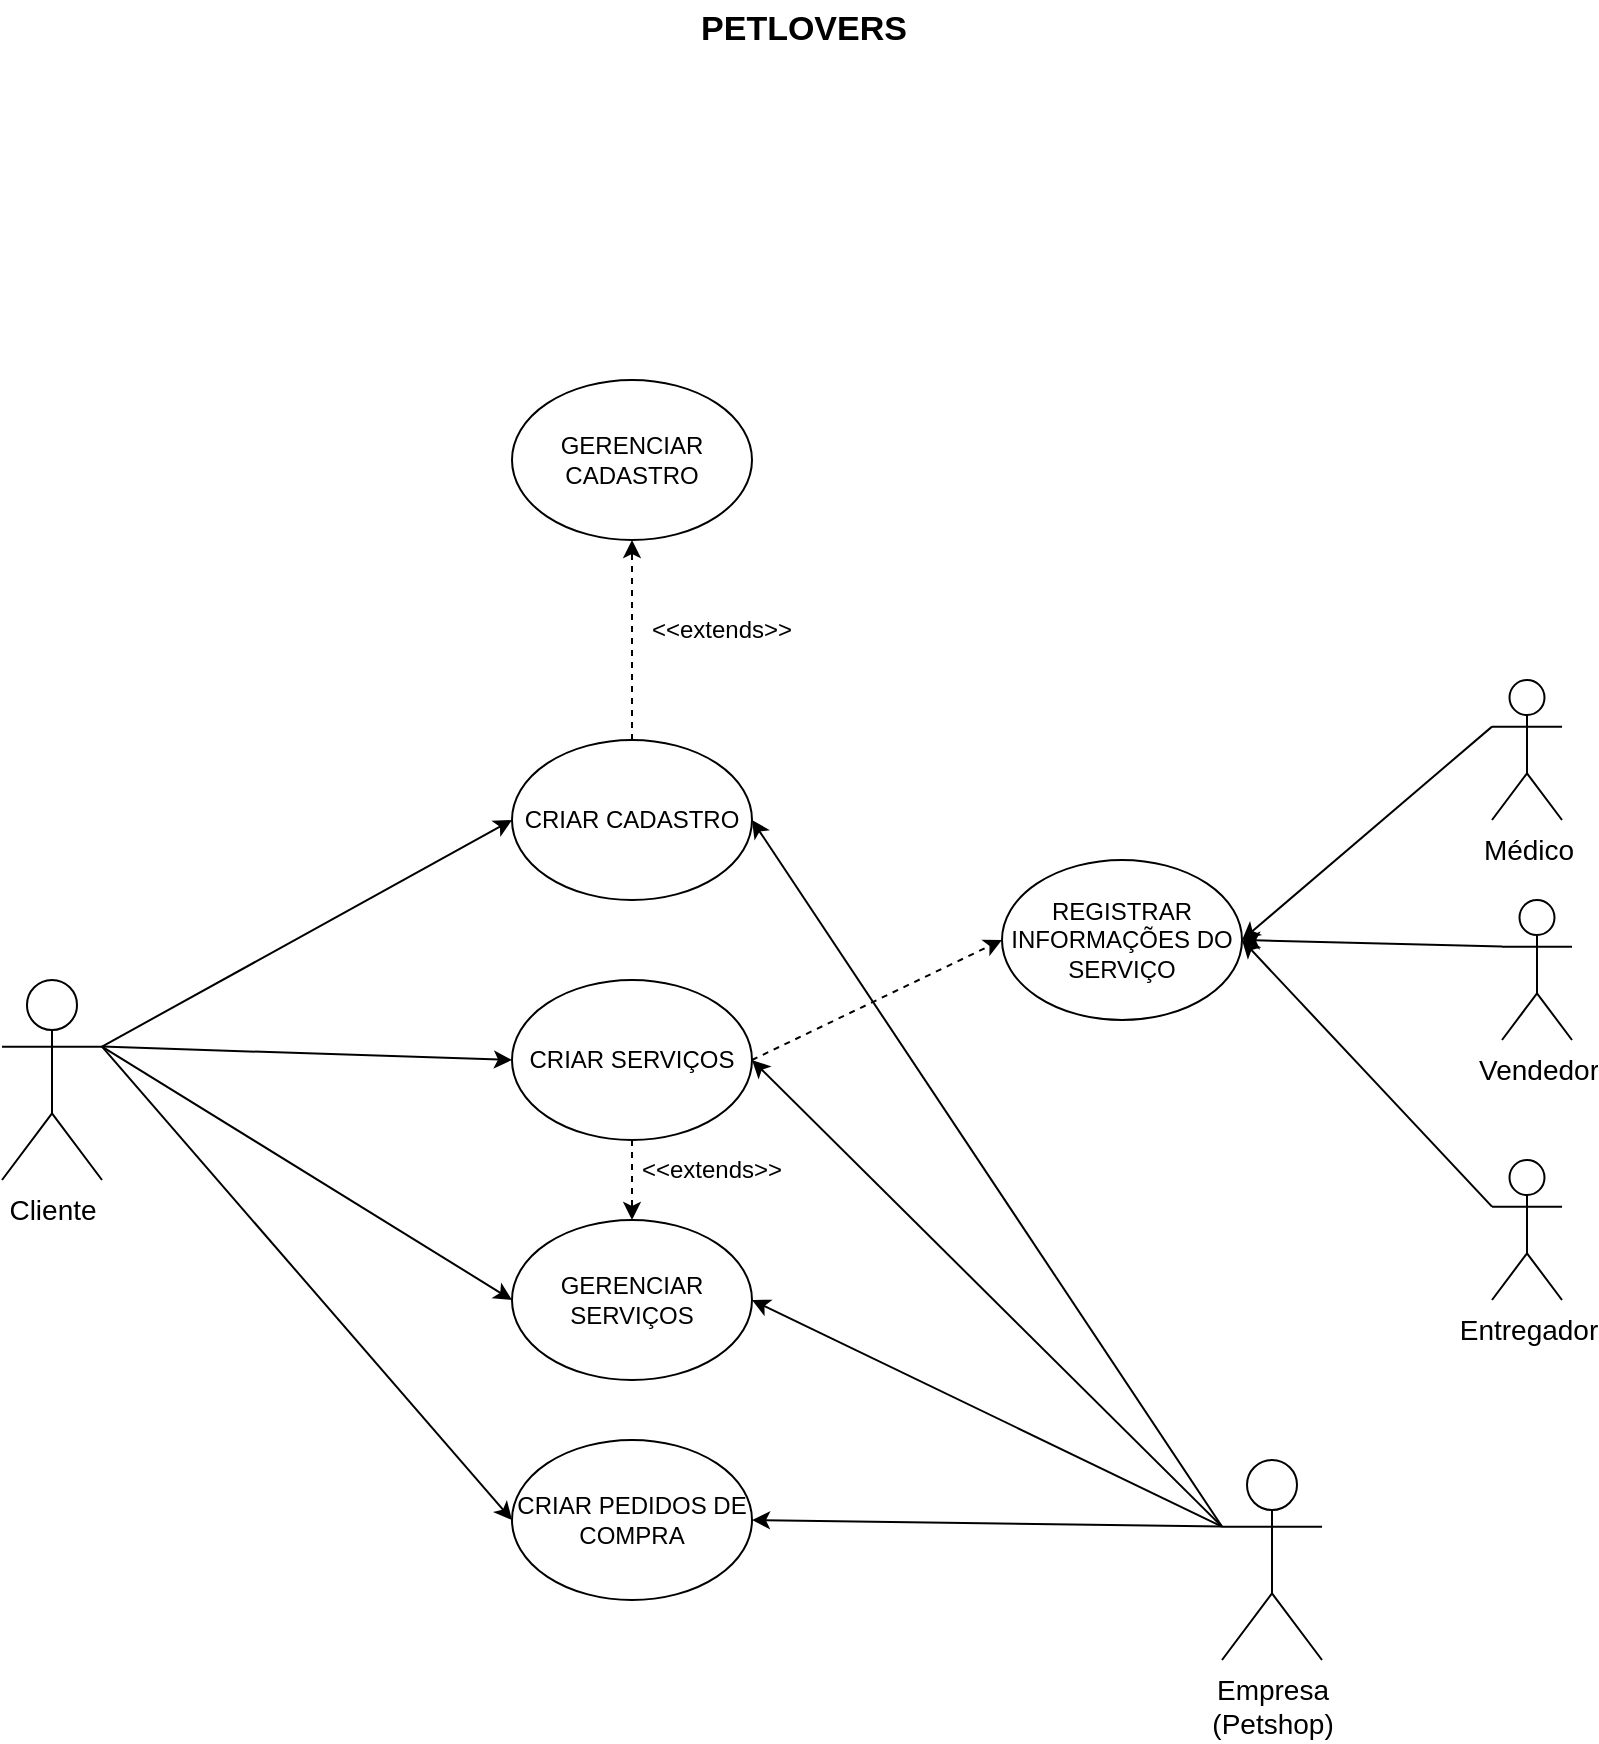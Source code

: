 <mxfile version="22.0.8" type="github">
  <diagram name="Page-1" id="cmvLj-Jmu_eHXBWfitiG">
    <mxGraphModel dx="1793" dy="988" grid="1" gridSize="10" guides="1" tooltips="1" connect="1" arrows="1" fold="1" page="1" pageScale="1" pageWidth="850" pageHeight="1100" math="0" shadow="0">
      <root>
        <mxCell id="0" />
        <mxCell id="1" parent="0" />
        <mxCell id="b02hixyi1CkfagJmaC7L-21" style="rounded=0;orthogonalLoop=1;jettySize=auto;html=1;exitX=1;exitY=0.333;exitDx=0;exitDy=0;exitPerimeter=0;entryX=0;entryY=0.5;entryDx=0;entryDy=0;" parent="1" source="b02hixyi1CkfagJmaC7L-1" target="b02hixyi1CkfagJmaC7L-7" edge="1">
          <mxGeometry relative="1" as="geometry" />
        </mxCell>
        <mxCell id="b02hixyi1CkfagJmaC7L-23" style="rounded=0;orthogonalLoop=1;jettySize=auto;html=1;exitX=1;exitY=0.333;exitDx=0;exitDy=0;exitPerimeter=0;entryX=0;entryY=0.5;entryDx=0;entryDy=0;" parent="1" source="b02hixyi1CkfagJmaC7L-1" target="b02hixyi1CkfagJmaC7L-29" edge="1">
          <mxGeometry relative="1" as="geometry">
            <mxPoint x="70" y="680.0" as="targetPoint" />
          </mxGeometry>
        </mxCell>
        <mxCell id="b02hixyi1CkfagJmaC7L-24" style="rounded=0;orthogonalLoop=1;jettySize=auto;html=1;exitX=1;exitY=0.333;exitDx=0;exitDy=0;exitPerimeter=0;entryX=0;entryY=0.5;entryDx=0;entryDy=0;" parent="1" source="b02hixyi1CkfagJmaC7L-1" target="b02hixyi1CkfagJmaC7L-9" edge="1">
          <mxGeometry relative="1" as="geometry" />
        </mxCell>
        <mxCell id="U1v-bgIuct0nGOqT3Gpx-36" style="rounded=0;orthogonalLoop=1;jettySize=auto;html=1;exitX=1;exitY=0.333;exitDx=0;exitDy=0;exitPerimeter=0;entryX=0;entryY=0.5;entryDx=0;entryDy=0;" edge="1" parent="1" source="b02hixyi1CkfagJmaC7L-1" target="U1v-bgIuct0nGOqT3Gpx-35">
          <mxGeometry relative="1" as="geometry" />
        </mxCell>
        <mxCell id="b02hixyi1CkfagJmaC7L-1" value="&lt;font style=&quot;font-size: 14px;&quot;&gt;Cliente&lt;/font&gt;" style="shape=umlActor;verticalLabelPosition=bottom;verticalAlign=top;html=1;outlineConnect=0;" parent="1" vertex="1">
          <mxGeometry x="50" y="510" width="50" height="100" as="geometry" />
        </mxCell>
        <mxCell id="U1v-bgIuct0nGOqT3Gpx-28" style="rounded=0;orthogonalLoop=1;jettySize=auto;html=1;exitX=0.5;exitY=0;exitDx=0;exitDy=0;entryX=0.5;entryY=1;entryDx=0;entryDy=0;dashed=1;" edge="1" parent="1" source="b02hixyi1CkfagJmaC7L-7" target="U1v-bgIuct0nGOqT3Gpx-11">
          <mxGeometry relative="1" as="geometry" />
        </mxCell>
        <mxCell id="b02hixyi1CkfagJmaC7L-7" value="CRIAR CADASTRO" style="ellipse;whiteSpace=wrap;html=1;" parent="1" vertex="1">
          <mxGeometry x="305" y="390" width="120" height="80" as="geometry" />
        </mxCell>
        <mxCell id="b02hixyi1CkfagJmaC7L-9" value="CRIAR PEDIDOS DE COMPRA" style="ellipse;whiteSpace=wrap;html=1;" parent="1" vertex="1">
          <mxGeometry x="305" y="740" width="120" height="80" as="geometry" />
        </mxCell>
        <mxCell id="b02hixyi1CkfagJmaC7L-35" style="rounded=0;orthogonalLoop=1;jettySize=auto;html=1;exitX=0;exitY=0.333;exitDx=0;exitDy=0;exitPerimeter=0;entryX=1;entryY=0.5;entryDx=0;entryDy=0;" parent="1" source="b02hixyi1CkfagJmaC7L-12" target="b02hixyi1CkfagJmaC7L-7" edge="1">
          <mxGeometry relative="1" as="geometry">
            <mxPoint x="540.0" y="570.0" as="targetPoint" />
          </mxGeometry>
        </mxCell>
        <mxCell id="b02hixyi1CkfagJmaC7L-39" style="rounded=0;orthogonalLoop=1;jettySize=auto;html=1;exitX=0;exitY=0.333;exitDx=0;exitDy=0;exitPerimeter=0;entryX=1;entryY=0.5;entryDx=0;entryDy=0;" parent="1" source="b02hixyi1CkfagJmaC7L-12" target="b02hixyi1CkfagJmaC7L-29" edge="1">
          <mxGeometry relative="1" as="geometry">
            <mxPoint x="580.0" y="680.0" as="targetPoint" />
          </mxGeometry>
        </mxCell>
        <mxCell id="U1v-bgIuct0nGOqT3Gpx-41" style="rounded=0;orthogonalLoop=1;jettySize=auto;html=1;exitX=0;exitY=0.333;exitDx=0;exitDy=0;exitPerimeter=0;entryX=1;entryY=0.5;entryDx=0;entryDy=0;" edge="1" parent="1" source="b02hixyi1CkfagJmaC7L-12" target="U1v-bgIuct0nGOqT3Gpx-35">
          <mxGeometry relative="1" as="geometry" />
        </mxCell>
        <mxCell id="U1v-bgIuct0nGOqT3Gpx-42" style="rounded=0;orthogonalLoop=1;jettySize=auto;html=1;exitX=0;exitY=0.333;exitDx=0;exitDy=0;exitPerimeter=0;entryX=1;entryY=0.5;entryDx=0;entryDy=0;" edge="1" parent="1" source="b02hixyi1CkfagJmaC7L-12" target="b02hixyi1CkfagJmaC7L-9">
          <mxGeometry relative="1" as="geometry" />
        </mxCell>
        <mxCell id="b02hixyi1CkfagJmaC7L-12" value="&lt;span style=&quot;font-size: 14px;&quot;&gt;Empresa&lt;br&gt;(Petshop)&lt;br&gt;&lt;/span&gt;" style="shape=umlActor;verticalLabelPosition=bottom;verticalAlign=top;html=1;outlineConnect=0;" parent="1" vertex="1">
          <mxGeometry x="660" y="750" width="50" height="100" as="geometry" />
        </mxCell>
        <mxCell id="U1v-bgIuct0nGOqT3Gpx-22" style="rounded=0;orthogonalLoop=1;jettySize=auto;html=1;exitX=1;exitY=0.5;exitDx=0;exitDy=0;entryX=0;entryY=0.5;entryDx=0;entryDy=0;dashed=1;" edge="1" parent="1" source="b02hixyi1CkfagJmaC7L-29" target="U1v-bgIuct0nGOqT3Gpx-13">
          <mxGeometry relative="1" as="geometry" />
        </mxCell>
        <mxCell id="U1v-bgIuct0nGOqT3Gpx-37" style="edgeStyle=orthogonalEdgeStyle;rounded=0;orthogonalLoop=1;jettySize=auto;html=1;exitX=0.5;exitY=1;exitDx=0;exitDy=0;entryX=0.5;entryY=0;entryDx=0;entryDy=0;dashed=1;" edge="1" parent="1" source="b02hixyi1CkfagJmaC7L-29" target="U1v-bgIuct0nGOqT3Gpx-35">
          <mxGeometry relative="1" as="geometry" />
        </mxCell>
        <mxCell id="b02hixyi1CkfagJmaC7L-29" value="CRIAR SERVIÇOS" style="ellipse;whiteSpace=wrap;html=1;" parent="1" vertex="1">
          <mxGeometry x="305" y="510" width="120" height="80" as="geometry" />
        </mxCell>
        <mxCell id="b02hixyi1CkfagJmaC7L-31" value="&lt;font style=&quot;font-size: 12px;&quot;&gt;&amp;lt;&amp;lt;extends&amp;gt;&amp;gt;&lt;/font&gt;" style="text;html=1;strokeColor=none;fillColor=none;align=center;verticalAlign=middle;whiteSpace=wrap;rounded=0;" parent="1" vertex="1">
          <mxGeometry x="375" y="320" width="70" height="30" as="geometry" />
        </mxCell>
        <mxCell id="b02hixyi1CkfagJmaC7L-57" value="&lt;font style=&quot;font-size: 17px;&quot;&gt;&lt;b&gt;PETLOVERS&lt;/b&gt;&lt;/font&gt;" style="text;html=1;strokeColor=none;fillColor=none;align=center;verticalAlign=middle;whiteSpace=wrap;rounded=0;" parent="1" vertex="1">
          <mxGeometry x="390" y="20" width="122" height="30" as="geometry" />
        </mxCell>
        <mxCell id="U1v-bgIuct0nGOqT3Gpx-11" value="GERENCIAR CADASTRO" style="ellipse;whiteSpace=wrap;html=1;" vertex="1" parent="1">
          <mxGeometry x="305" y="210" width="120" height="80" as="geometry" />
        </mxCell>
        <mxCell id="U1v-bgIuct0nGOqT3Gpx-13" value="REGISTRAR INFORMAÇÕES DO SERVIÇO" style="ellipse;whiteSpace=wrap;html=1;" vertex="1" parent="1">
          <mxGeometry x="550" y="450" width="120" height="80" as="geometry" />
        </mxCell>
        <mxCell id="U1v-bgIuct0nGOqT3Gpx-27" style="rounded=0;orthogonalLoop=1;jettySize=auto;html=1;exitX=0;exitY=0.333;exitDx=0;exitDy=0;exitPerimeter=0;entryX=1;entryY=0.5;entryDx=0;entryDy=0;" edge="1" parent="1" source="U1v-bgIuct0nGOqT3Gpx-15" target="U1v-bgIuct0nGOqT3Gpx-13">
          <mxGeometry relative="1" as="geometry" />
        </mxCell>
        <mxCell id="U1v-bgIuct0nGOqT3Gpx-15" value="&lt;font style=&quot;font-size: 14px;&quot;&gt;Médico&lt;/font&gt;" style="shape=umlActor;verticalLabelPosition=bottom;verticalAlign=top;html=1;outlineConnect=0;" vertex="1" parent="1">
          <mxGeometry x="795" y="360" width="35" height="70" as="geometry" />
        </mxCell>
        <mxCell id="U1v-bgIuct0nGOqT3Gpx-26" style="rounded=0;orthogonalLoop=1;jettySize=auto;html=1;exitX=0;exitY=0.333;exitDx=0;exitDy=0;exitPerimeter=0;entryX=1;entryY=0.5;entryDx=0;entryDy=0;" edge="1" parent="1" source="U1v-bgIuct0nGOqT3Gpx-19" target="U1v-bgIuct0nGOqT3Gpx-13">
          <mxGeometry relative="1" as="geometry" />
        </mxCell>
        <mxCell id="U1v-bgIuct0nGOqT3Gpx-19" value="&lt;font style=&quot;font-size: 14px;&quot;&gt;Vendedor&lt;/font&gt;" style="shape=umlActor;verticalLabelPosition=bottom;verticalAlign=top;html=1;outlineConnect=0;" vertex="1" parent="1">
          <mxGeometry x="800" y="470" width="35" height="70" as="geometry" />
        </mxCell>
        <mxCell id="U1v-bgIuct0nGOqT3Gpx-25" style="rounded=0;orthogonalLoop=1;jettySize=auto;html=1;exitX=0;exitY=0.333;exitDx=0;exitDy=0;exitPerimeter=0;entryX=1;entryY=0.5;entryDx=0;entryDy=0;" edge="1" parent="1" source="U1v-bgIuct0nGOqT3Gpx-20" target="U1v-bgIuct0nGOqT3Gpx-13">
          <mxGeometry relative="1" as="geometry" />
        </mxCell>
        <mxCell id="U1v-bgIuct0nGOqT3Gpx-20" value="&lt;font style=&quot;font-size: 14px;&quot;&gt;Entregador&lt;br&gt;&lt;/font&gt;" style="shape=umlActor;verticalLabelPosition=bottom;verticalAlign=top;html=1;outlineConnect=0;" vertex="1" parent="1">
          <mxGeometry x="795" y="600" width="35" height="70" as="geometry" />
        </mxCell>
        <mxCell id="U1v-bgIuct0nGOqT3Gpx-35" value="GERENCIAR SERVIÇOS" style="ellipse;whiteSpace=wrap;html=1;" vertex="1" parent="1">
          <mxGeometry x="305" y="630" width="120" height="80" as="geometry" />
        </mxCell>
        <mxCell id="U1v-bgIuct0nGOqT3Gpx-38" value="&lt;font style=&quot;font-size: 12px;&quot;&gt;&amp;lt;&amp;lt;extends&amp;gt;&amp;gt;&lt;/font&gt;" style="text;html=1;strokeColor=none;fillColor=none;align=center;verticalAlign=middle;whiteSpace=wrap;rounded=0;" vertex="1" parent="1">
          <mxGeometry x="370" y="590" width="70" height="30" as="geometry" />
        </mxCell>
      </root>
    </mxGraphModel>
  </diagram>
</mxfile>
